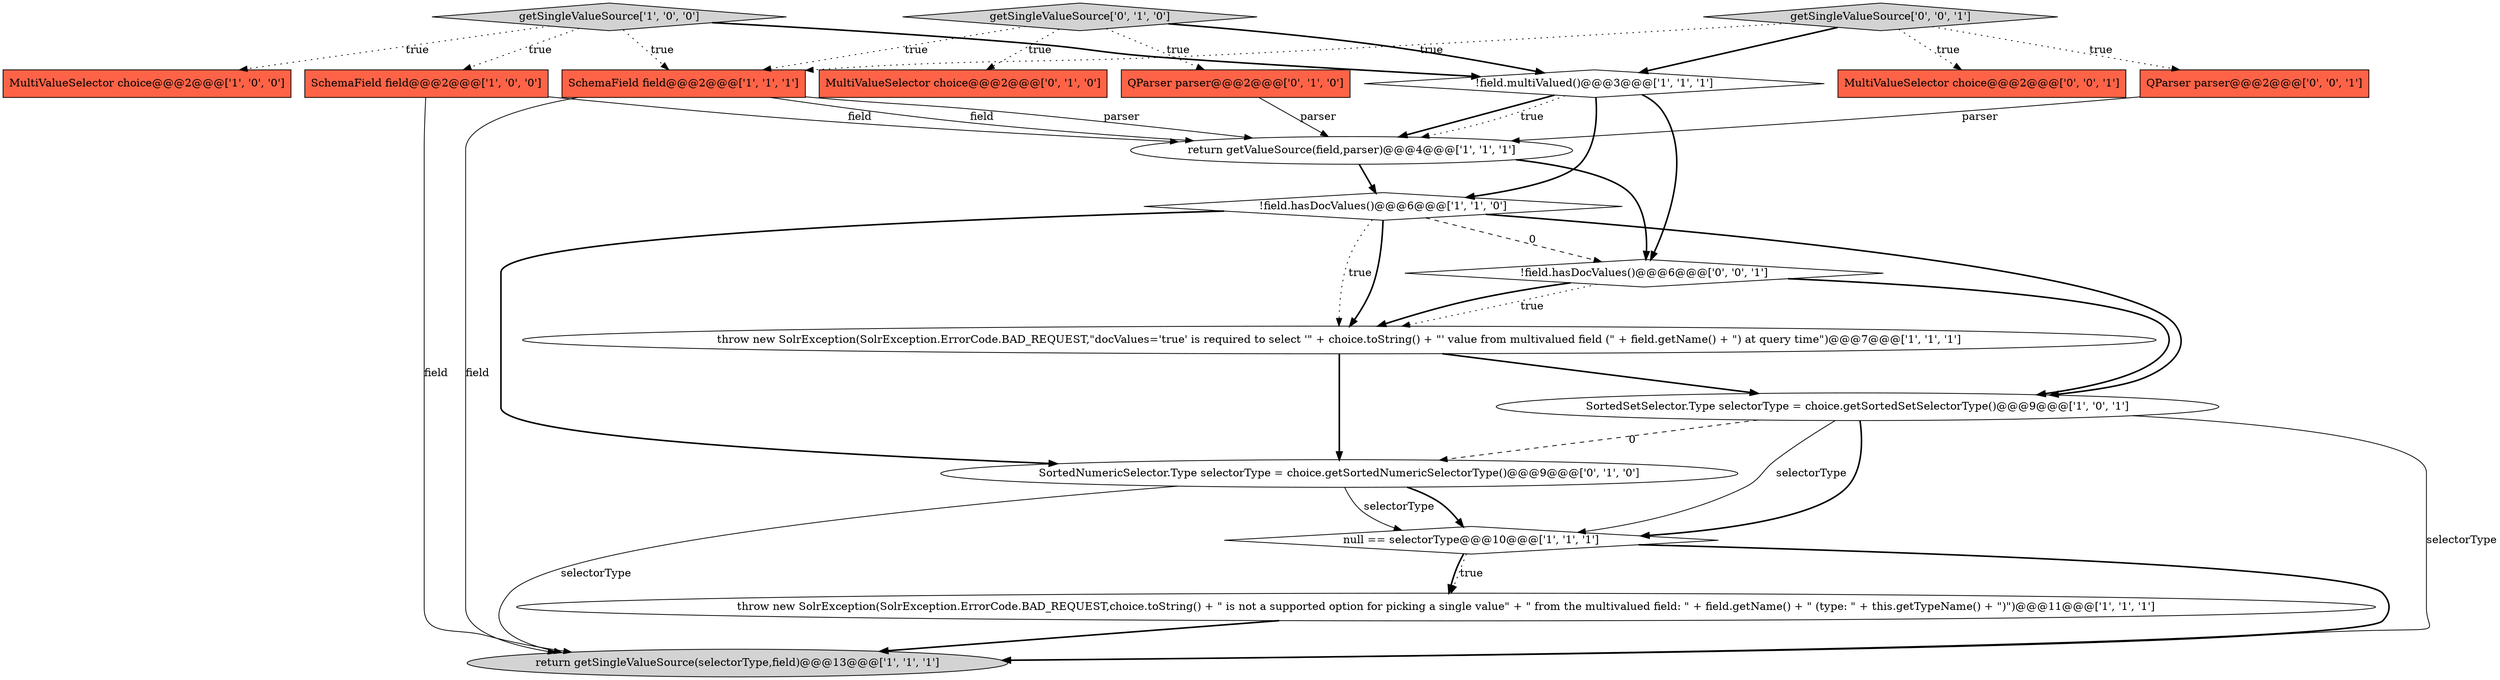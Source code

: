 digraph {
11 [style = filled, label = "getSingleValueSource['1', '0', '0']", fillcolor = lightgray, shape = diamond image = "AAA0AAABBB1BBB"];
13 [style = filled, label = "QParser parser@@@2@@@['0', '1', '0']", fillcolor = tomato, shape = box image = "AAA0AAABBB2BBB"];
10 [style = filled, label = "return getSingleValueSource(selectorType,field)@@@13@@@['1', '1', '1']", fillcolor = lightgray, shape = ellipse image = "AAA0AAABBB1BBB"];
16 [style = filled, label = "QParser parser@@@2@@@['0', '0', '1']", fillcolor = tomato, shape = box image = "AAA0AAABBB3BBB"];
7 [style = filled, label = "null == selectorType@@@10@@@['1', '1', '1']", fillcolor = white, shape = diamond image = "AAA0AAABBB1BBB"];
3 [style = filled, label = "SchemaField field@@@2@@@['1', '0', '0']", fillcolor = tomato, shape = box image = "AAA0AAABBB1BBB"];
19 [style = filled, label = "getSingleValueSource['0', '0', '1']", fillcolor = lightgray, shape = diamond image = "AAA0AAABBB3BBB"];
0 [style = filled, label = "!field.hasDocValues()@@@6@@@['1', '1', '0']", fillcolor = white, shape = diamond image = "AAA0AAABBB1BBB"];
15 [style = filled, label = "getSingleValueSource['0', '1', '0']", fillcolor = lightgray, shape = diamond image = "AAA0AAABBB2BBB"];
2 [style = filled, label = "MultiValueSelector choice@@@2@@@['1', '0', '0']", fillcolor = tomato, shape = box image = "AAA0AAABBB1BBB"];
4 [style = filled, label = "!field.multiValued()@@@3@@@['1', '1', '1']", fillcolor = white, shape = diamond image = "AAA0AAABBB1BBB"];
1 [style = filled, label = "throw new SolrException(SolrException.ErrorCode.BAD_REQUEST,choice.toString() + \" is not a supported option for picking a single value\" + \" from the multivalued field: \" + field.getName() + \" (type: \" + this.getTypeName() + \")\")@@@11@@@['1', '1', '1']", fillcolor = white, shape = ellipse image = "AAA0AAABBB1BBB"];
6 [style = filled, label = "return getValueSource(field,parser)@@@4@@@['1', '1', '1']", fillcolor = white, shape = ellipse image = "AAA0AAABBB1BBB"];
8 [style = filled, label = "SchemaField field@@@2@@@['1', '1', '1']", fillcolor = tomato, shape = box image = "AAA0AAABBB1BBB"];
12 [style = filled, label = "MultiValueSelector choice@@@2@@@['0', '1', '0']", fillcolor = tomato, shape = box image = "AAA0AAABBB2BBB"];
14 [style = filled, label = "SortedNumericSelector.Type selectorType = choice.getSortedNumericSelectorType()@@@9@@@['0', '1', '0']", fillcolor = white, shape = ellipse image = "AAA1AAABBB2BBB"];
17 [style = filled, label = "!field.hasDocValues()@@@6@@@['0', '0', '1']", fillcolor = white, shape = diamond image = "AAA0AAABBB3BBB"];
18 [style = filled, label = "MultiValueSelector choice@@@2@@@['0', '0', '1']", fillcolor = tomato, shape = box image = "AAA0AAABBB3BBB"];
5 [style = filled, label = "throw new SolrException(SolrException.ErrorCode.BAD_REQUEST,\"docValues='true' is required to select '\" + choice.toString() + \"' value from multivalued field (\" + field.getName() + \") at query time\")@@@7@@@['1', '1', '1']", fillcolor = white, shape = ellipse image = "AAA0AAABBB1BBB"];
9 [style = filled, label = "SortedSetSelector.Type selectorType = choice.getSortedSetSelectorType()@@@9@@@['1', '0', '1']", fillcolor = white, shape = ellipse image = "AAA0AAABBB1BBB"];
14->10 [style = solid, label="selectorType"];
5->14 [style = bold, label=""];
4->6 [style = bold, label=""];
11->3 [style = dotted, label="true"];
14->7 [style = bold, label=""];
11->4 [style = bold, label=""];
11->2 [style = dotted, label="true"];
15->13 [style = dotted, label="true"];
1->10 [style = bold, label=""];
7->10 [style = bold, label=""];
16->6 [style = solid, label="parser"];
6->0 [style = bold, label=""];
15->4 [style = bold, label=""];
3->6 [style = solid, label="field"];
0->9 [style = bold, label=""];
8->6 [style = solid, label="parser"];
4->17 [style = bold, label=""];
7->1 [style = dotted, label="true"];
6->17 [style = bold, label=""];
5->9 [style = bold, label=""];
8->6 [style = solid, label="field"];
9->10 [style = solid, label="selectorType"];
19->8 [style = dotted, label="true"];
0->5 [style = dotted, label="true"];
15->8 [style = dotted, label="true"];
19->16 [style = dotted, label="true"];
14->7 [style = solid, label="selectorType"];
11->8 [style = dotted, label="true"];
9->14 [style = dashed, label="0"];
13->6 [style = solid, label="parser"];
3->10 [style = solid, label="field"];
17->9 [style = bold, label=""];
9->7 [style = solid, label="selectorType"];
0->17 [style = dashed, label="0"];
19->4 [style = bold, label=""];
8->10 [style = solid, label="field"];
7->1 [style = bold, label=""];
0->5 [style = bold, label=""];
0->14 [style = bold, label=""];
4->6 [style = dotted, label="true"];
17->5 [style = dotted, label="true"];
17->5 [style = bold, label=""];
4->0 [style = bold, label=""];
15->12 [style = dotted, label="true"];
19->18 [style = dotted, label="true"];
9->7 [style = bold, label=""];
}
